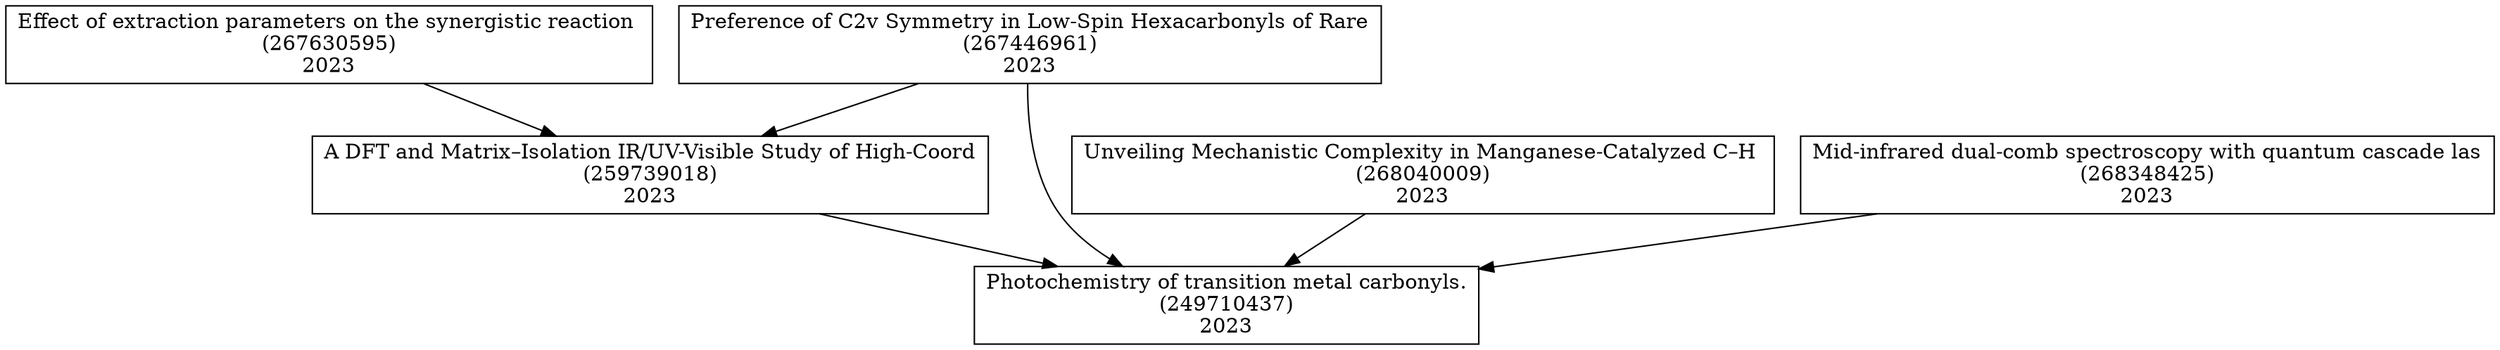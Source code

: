 digraph {
    "267446961" [label="Preference of C2v Symmetry in Low-Spin Hexacarbonyls of Rare\n(267446961)\n2023", shape="rectangle", URL="https://www.semanticscholar.org/paper/e3ba79aa32a1148dca4a7f52108259344fdc4711"];
    "267630595" [label="Effect of extraction parameters on the synergistic reaction \n(267630595)\n2023", shape="rectangle", URL="https://www.semanticscholar.org/paper/c4c3b191a2b33164b5526aa27e32936550c71402"];
    "268040009" [label="Unveiling Mechanistic Complexity in Manganese-Catalyzed C–H \n(268040009)\n2023", shape="rectangle", URL="https://www.semanticscholar.org/paper/974865acb588c06b3b4d587f81c7f56259ad4774"];
    "259739018" [label="A DFT and Matrix–Isolation IR/UV-Visible Study of High-Coord\n(259739018)\n2023", shape="rectangle", URL="https://www.semanticscholar.org/paper/8119b95e9c475d7959fae26c2e70d8d71fcb03b6"];
    "249710437" [label="Photochemistry of transition metal carbonyls.\n(249710437)\n2023", shape="rectangle", URL="https://www.semanticscholar.org/paper/a2266a06e752df98615787746599dc81440c0ae1"];
    "268348425" [label="Mid-infrared dual-comb spectroscopy with quantum cascade las\n(268348425)\n2023", shape="rectangle", URL="https://www.semanticscholar.org/paper/b8003f5669c1719ebd86d70f0ff0d31d659482e9"];
    "267446961" -> "249710437";
    "267630595" -> "259739018";
    "268348425" -> "249710437";
    "259739018" -> "249710437";
    "268040009" -> "249710437";
    "267446961" -> "259739018";
}
